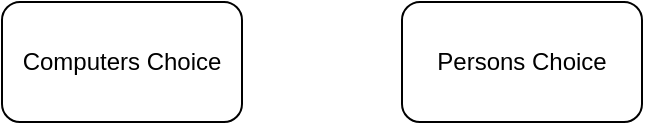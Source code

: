 <mxfile version="20.8.3" type="github"><diagram id="IAhYgyhaVQDH3IGfpBp4" name="Sida-1"><mxGraphModel dx="1892" dy="1103" grid="1" gridSize="10" guides="1" tooltips="1" connect="1" arrows="1" fold="1" page="1" pageScale="1" pageWidth="827" pageHeight="1169" math="0" shadow="0"><root><mxCell id="0"/><mxCell id="1" parent="0"/><mxCell id="NH40YfZyRgUS4RFv-9Fv-1" value="Persons Choice" style="rounded=1;whiteSpace=wrap;html=1;" vertex="1" parent="1"><mxGeometry x="440" y="120" width="120" height="60" as="geometry"/></mxCell><mxCell id="NH40YfZyRgUS4RFv-9Fv-2" value="Computers Choice" style="rounded=1;whiteSpace=wrap;html=1;" vertex="1" parent="1"><mxGeometry x="240" y="120" width="120" height="60" as="geometry"/></mxCell></root></mxGraphModel></diagram></mxfile>